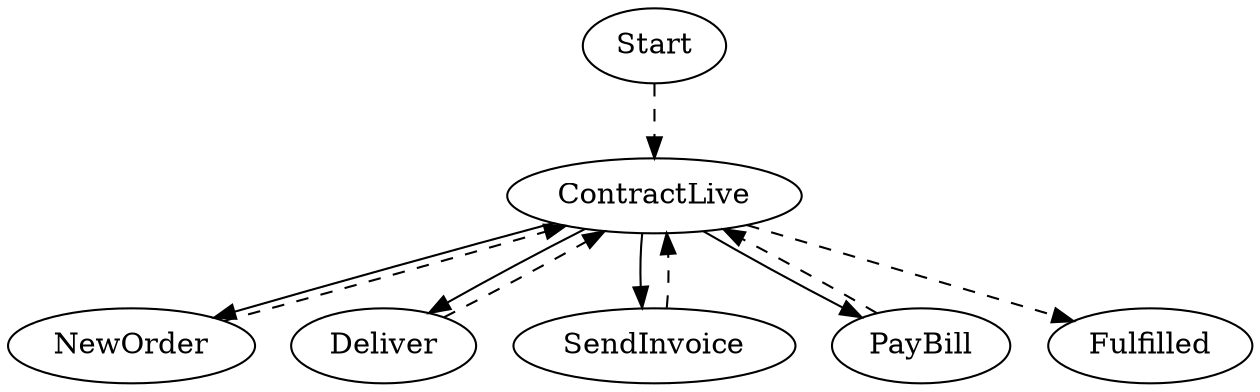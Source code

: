 // THIS IS A GENERATED FILE. DO NOT EDIT.

digraph Master_Sales_Agreement {
	Start[label=Start];
	ContractLive[label=ContractLive];
	NewOrder[label=NewOrder];
	Deliver[label=Deliver];
	SendInvoice[label=SendInvoice];
	PayBill[label=PayBill];
	Start -> ContractLive [style=dashed];
	ContractLive -> NewOrder;
	ContractLive -> PayBill;
	ContractLive -> SendInvoice;
	ContractLive -> Deliver;
	ContractLive -> Fulfilled [style=dashed];
	NewOrder -> ContractLive [style=dashed];
	Deliver -> ContractLive [style=dashed];
	SendInvoice -> ContractLive [style=dashed];
	PayBill -> ContractLive [style=dashed];
}